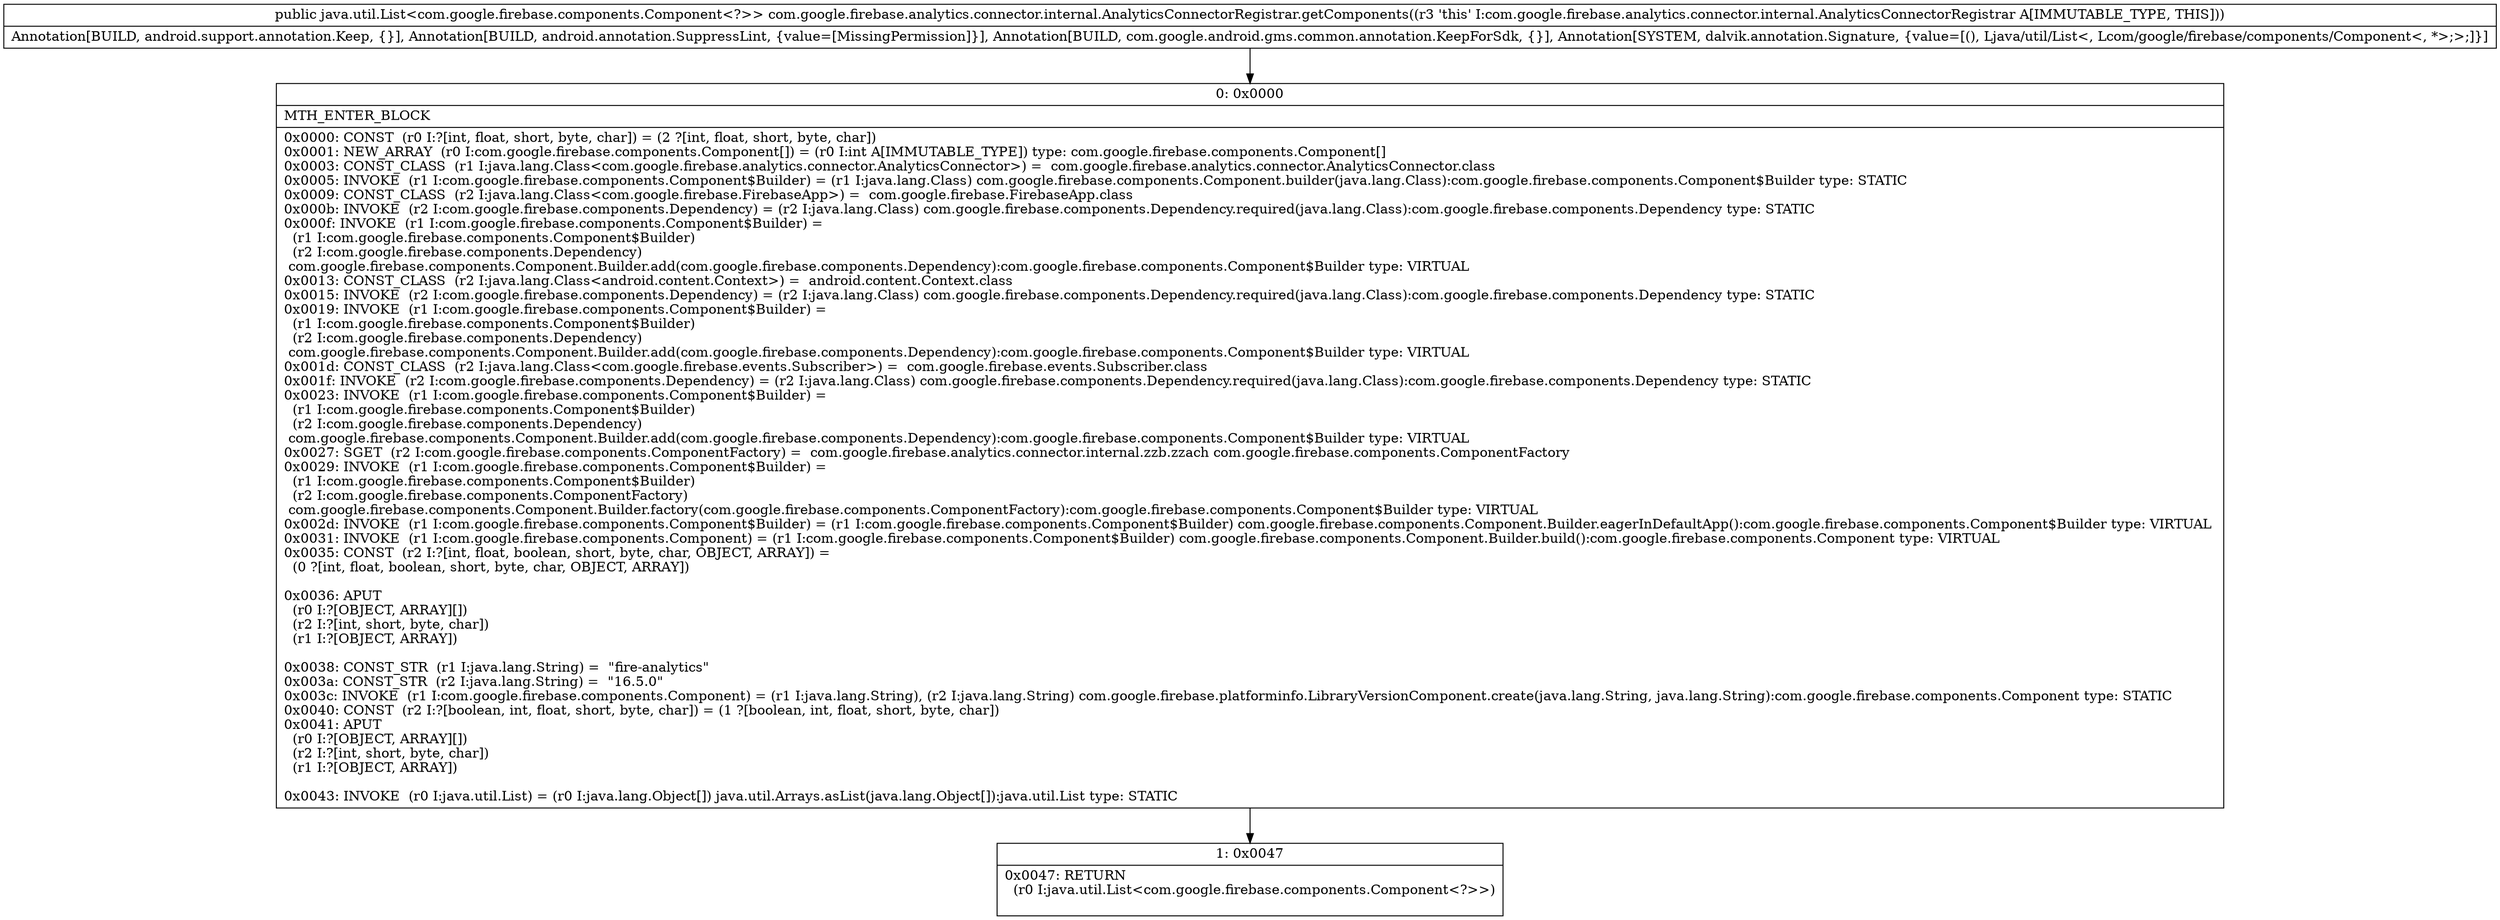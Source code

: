 digraph "CFG forcom.google.firebase.analytics.connector.internal.AnalyticsConnectorRegistrar.getComponents()Ljava\/util\/List;" {
Node_0 [shape=record,label="{0\:\ 0x0000|MTH_ENTER_BLOCK\l|0x0000: CONST  (r0 I:?[int, float, short, byte, char]) = (2 ?[int, float, short, byte, char]) \l0x0001: NEW_ARRAY  (r0 I:com.google.firebase.components.Component[]) = (r0 I:int A[IMMUTABLE_TYPE]) type: com.google.firebase.components.Component[] \l0x0003: CONST_CLASS  (r1 I:java.lang.Class\<com.google.firebase.analytics.connector.AnalyticsConnector\>) =  com.google.firebase.analytics.connector.AnalyticsConnector.class \l0x0005: INVOKE  (r1 I:com.google.firebase.components.Component$Builder) = (r1 I:java.lang.Class) com.google.firebase.components.Component.builder(java.lang.Class):com.google.firebase.components.Component$Builder type: STATIC \l0x0009: CONST_CLASS  (r2 I:java.lang.Class\<com.google.firebase.FirebaseApp\>) =  com.google.firebase.FirebaseApp.class \l0x000b: INVOKE  (r2 I:com.google.firebase.components.Dependency) = (r2 I:java.lang.Class) com.google.firebase.components.Dependency.required(java.lang.Class):com.google.firebase.components.Dependency type: STATIC \l0x000f: INVOKE  (r1 I:com.google.firebase.components.Component$Builder) = \l  (r1 I:com.google.firebase.components.Component$Builder)\l  (r2 I:com.google.firebase.components.Dependency)\l com.google.firebase.components.Component.Builder.add(com.google.firebase.components.Dependency):com.google.firebase.components.Component$Builder type: VIRTUAL \l0x0013: CONST_CLASS  (r2 I:java.lang.Class\<android.content.Context\>) =  android.content.Context.class \l0x0015: INVOKE  (r2 I:com.google.firebase.components.Dependency) = (r2 I:java.lang.Class) com.google.firebase.components.Dependency.required(java.lang.Class):com.google.firebase.components.Dependency type: STATIC \l0x0019: INVOKE  (r1 I:com.google.firebase.components.Component$Builder) = \l  (r1 I:com.google.firebase.components.Component$Builder)\l  (r2 I:com.google.firebase.components.Dependency)\l com.google.firebase.components.Component.Builder.add(com.google.firebase.components.Dependency):com.google.firebase.components.Component$Builder type: VIRTUAL \l0x001d: CONST_CLASS  (r2 I:java.lang.Class\<com.google.firebase.events.Subscriber\>) =  com.google.firebase.events.Subscriber.class \l0x001f: INVOKE  (r2 I:com.google.firebase.components.Dependency) = (r2 I:java.lang.Class) com.google.firebase.components.Dependency.required(java.lang.Class):com.google.firebase.components.Dependency type: STATIC \l0x0023: INVOKE  (r1 I:com.google.firebase.components.Component$Builder) = \l  (r1 I:com.google.firebase.components.Component$Builder)\l  (r2 I:com.google.firebase.components.Dependency)\l com.google.firebase.components.Component.Builder.add(com.google.firebase.components.Dependency):com.google.firebase.components.Component$Builder type: VIRTUAL \l0x0027: SGET  (r2 I:com.google.firebase.components.ComponentFactory) =  com.google.firebase.analytics.connector.internal.zzb.zzach com.google.firebase.components.ComponentFactory \l0x0029: INVOKE  (r1 I:com.google.firebase.components.Component$Builder) = \l  (r1 I:com.google.firebase.components.Component$Builder)\l  (r2 I:com.google.firebase.components.ComponentFactory)\l com.google.firebase.components.Component.Builder.factory(com.google.firebase.components.ComponentFactory):com.google.firebase.components.Component$Builder type: VIRTUAL \l0x002d: INVOKE  (r1 I:com.google.firebase.components.Component$Builder) = (r1 I:com.google.firebase.components.Component$Builder) com.google.firebase.components.Component.Builder.eagerInDefaultApp():com.google.firebase.components.Component$Builder type: VIRTUAL \l0x0031: INVOKE  (r1 I:com.google.firebase.components.Component) = (r1 I:com.google.firebase.components.Component$Builder) com.google.firebase.components.Component.Builder.build():com.google.firebase.components.Component type: VIRTUAL \l0x0035: CONST  (r2 I:?[int, float, boolean, short, byte, char, OBJECT, ARRAY]) = \l  (0 ?[int, float, boolean, short, byte, char, OBJECT, ARRAY])\l \l0x0036: APUT  \l  (r0 I:?[OBJECT, ARRAY][])\l  (r2 I:?[int, short, byte, char])\l  (r1 I:?[OBJECT, ARRAY])\l \l0x0038: CONST_STR  (r1 I:java.lang.String) =  \"fire\-analytics\" \l0x003a: CONST_STR  (r2 I:java.lang.String) =  \"16.5.0\" \l0x003c: INVOKE  (r1 I:com.google.firebase.components.Component) = (r1 I:java.lang.String), (r2 I:java.lang.String) com.google.firebase.platforminfo.LibraryVersionComponent.create(java.lang.String, java.lang.String):com.google.firebase.components.Component type: STATIC \l0x0040: CONST  (r2 I:?[boolean, int, float, short, byte, char]) = (1 ?[boolean, int, float, short, byte, char]) \l0x0041: APUT  \l  (r0 I:?[OBJECT, ARRAY][])\l  (r2 I:?[int, short, byte, char])\l  (r1 I:?[OBJECT, ARRAY])\l \l0x0043: INVOKE  (r0 I:java.util.List) = (r0 I:java.lang.Object[]) java.util.Arrays.asList(java.lang.Object[]):java.util.List type: STATIC \l}"];
Node_1 [shape=record,label="{1\:\ 0x0047|0x0047: RETURN  \l  (r0 I:java.util.List\<com.google.firebase.components.Component\<?\>\>)\l \l}"];
MethodNode[shape=record,label="{public java.util.List\<com.google.firebase.components.Component\<?\>\> com.google.firebase.analytics.connector.internal.AnalyticsConnectorRegistrar.getComponents((r3 'this' I:com.google.firebase.analytics.connector.internal.AnalyticsConnectorRegistrar A[IMMUTABLE_TYPE, THIS]))  | Annotation[BUILD, android.support.annotation.Keep, \{\}], Annotation[BUILD, android.annotation.SuppressLint, \{value=[MissingPermission]\}], Annotation[BUILD, com.google.android.gms.common.annotation.KeepForSdk, \{\}], Annotation[SYSTEM, dalvik.annotation.Signature, \{value=[(), Ljava\/util\/List\<, Lcom\/google\/firebase\/components\/Component\<, *\>;\>;]\}]\l}"];
MethodNode -> Node_0;
Node_0 -> Node_1;
}

